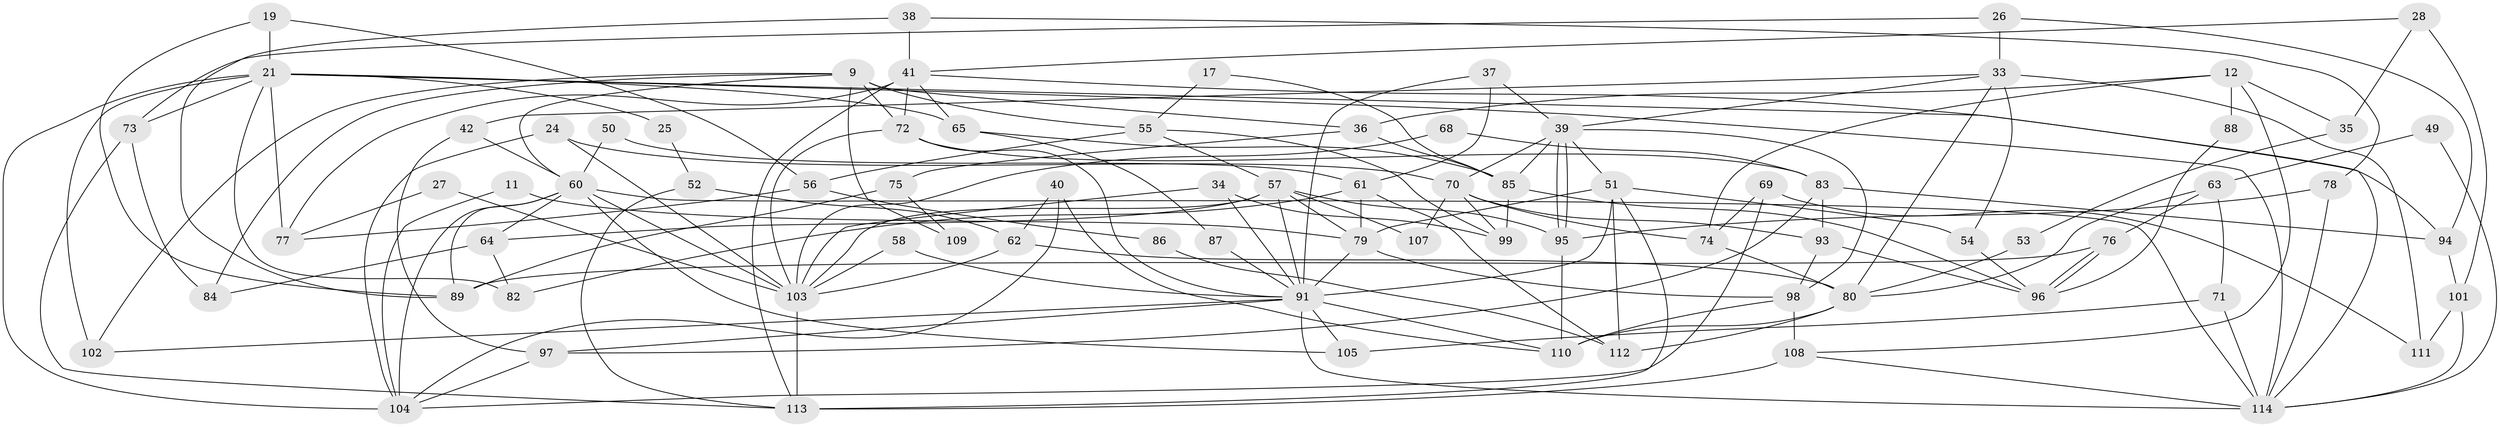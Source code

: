 // original degree distribution, {3: 0.34210526315789475, 4: 0.20175438596491227, 2: 0.14912280701754385, 5: 0.09649122807017543, 6: 0.11403508771929824, 8: 0.008771929824561403, 7: 0.07894736842105263, 9: 0.008771929824561403}
// Generated by graph-tools (version 1.1) at 2025/54/03/04/25 21:54:26]
// undirected, 79 vertices, 170 edges
graph export_dot {
graph [start="1"]
  node [color=gray90,style=filled];
  9;
  11;
  12;
  17;
  19;
  21 [super="+10+13"];
  24;
  25;
  26;
  27;
  28;
  33;
  34;
  35;
  36;
  37;
  38;
  39;
  40;
  41 [super="+20"];
  42;
  49;
  50 [super="+47"];
  51 [super="+23+30"];
  52;
  53;
  54;
  55;
  56 [super="+31"];
  57 [super="+48"];
  58;
  60 [super="+44+29"];
  61;
  62;
  63;
  64 [super="+3"];
  65 [super="+43"];
  68;
  69;
  70;
  71;
  72 [super="+4+5"];
  73;
  74 [super="+15"];
  75 [super="+46"];
  76;
  77;
  78;
  79;
  80 [super="+66"];
  82;
  83;
  84;
  85;
  86;
  87;
  88;
  89 [super="+2"];
  91 [super="+81"];
  93;
  94;
  95;
  96;
  97;
  98 [super="+59+14"];
  99 [super="+32"];
  101;
  102 [super="+18"];
  103 [super="+90"];
  104 [super="+6"];
  105;
  107;
  108 [super="+92"];
  109 [super="+22"];
  110 [super="+67"];
  111;
  112;
  113 [super="+106"];
  114 [super="+100"];
  9 -- 55;
  9 -- 36;
  9 -- 84;
  9 -- 102;
  9 -- 109 [weight=2];
  9 -- 60;
  9 -- 72;
  11 -- 79;
  11 -- 104;
  12 -- 36;
  12 -- 35;
  12 -- 88;
  12 -- 74;
  12 -- 108;
  17 -- 55;
  17 -- 85;
  19 -- 89;
  19 -- 56;
  19 -- 21;
  21 -- 114 [weight=2];
  21 -- 77 [weight=2];
  21 -- 25;
  21 -- 65 [weight=2];
  21 -- 104 [weight=2];
  21 -- 94;
  21 -- 73;
  21 -- 82;
  21 -- 102;
  24 -- 70;
  24 -- 103;
  24 -- 104;
  25 -- 52;
  26 -- 33;
  26 -- 73;
  26 -- 94;
  27 -- 77;
  27 -- 103;
  28 -- 101;
  28 -- 35;
  28 -- 41;
  33 -- 111;
  33 -- 39;
  33 -- 42;
  33 -- 54;
  33 -- 80;
  34 -- 99;
  34 -- 103;
  34 -- 91;
  35 -- 53;
  36 -- 85;
  36 -- 75;
  37 -- 39;
  37 -- 61;
  37 -- 91;
  38 -- 89;
  38 -- 41;
  38 -- 78;
  39 -- 95;
  39 -- 95;
  39 -- 98 [weight=2];
  39 -- 70;
  39 -- 85;
  39 -- 51;
  40 -- 104;
  40 -- 62;
  40 -- 110;
  41 -- 72;
  41 -- 77 [weight=2];
  41 -- 65;
  41 -- 114;
  41 -- 113;
  42 -- 97;
  42 -- 60;
  49 -- 63;
  49 -- 114;
  50 -- 61;
  50 -- 60 [weight=3];
  51 -- 79;
  51 -- 54;
  51 -- 91 [weight=2];
  51 -- 113;
  51 -- 112;
  52 -- 62;
  52 -- 113;
  53 -- 80;
  54 -- 96;
  55 -- 56 [weight=2];
  55 -- 99;
  55 -- 57;
  56 -- 77;
  56 -- 86 [weight=2];
  57 -- 103 [weight=2];
  57 -- 79;
  57 -- 64;
  57 -- 107;
  57 -- 95;
  57 -- 91;
  58 -- 103;
  58 -- 91;
  60 -- 114 [weight=2];
  60 -- 103;
  60 -- 105;
  60 -- 64;
  60 -- 89;
  60 -- 104;
  61 -- 112;
  61 -- 79;
  61 -- 82;
  62 -- 103;
  62 -- 80;
  63 -- 76;
  63 -- 71;
  63 -- 80;
  64 -- 84;
  64 -- 82;
  65 -- 85;
  65 -- 87;
  68 -- 83;
  68 -- 103 [weight=2];
  69 -- 74;
  69 -- 104;
  69 -- 111;
  70 -- 93;
  70 -- 74 [weight=2];
  70 -- 99;
  70 -- 107;
  71 -- 105;
  71 -- 114;
  72 -- 83;
  72 -- 103;
  72 -- 91;
  73 -- 84;
  73 -- 113;
  74 -- 80;
  75 -- 89;
  75 -- 109 [weight=2];
  76 -- 96;
  76 -- 96;
  76 -- 89;
  78 -- 95;
  78 -- 114;
  79 -- 98 [weight=2];
  79 -- 91;
  80 -- 112;
  80 -- 110;
  83 -- 97;
  83 -- 93;
  83 -- 94;
  85 -- 96;
  85 -- 99 [weight=2];
  86 -- 112;
  87 -- 91;
  88 -- 96;
  91 -- 110 [weight=2];
  91 -- 105;
  91 -- 114;
  91 -- 97;
  91 -- 102;
  93 -- 96;
  93 -- 98;
  94 -- 101;
  95 -- 110 [weight=2];
  97 -- 104;
  98 -- 110;
  98 -- 108;
  101 -- 114;
  101 -- 111;
  103 -- 113;
  108 -- 114;
  108 -- 113 [weight=2];
}

